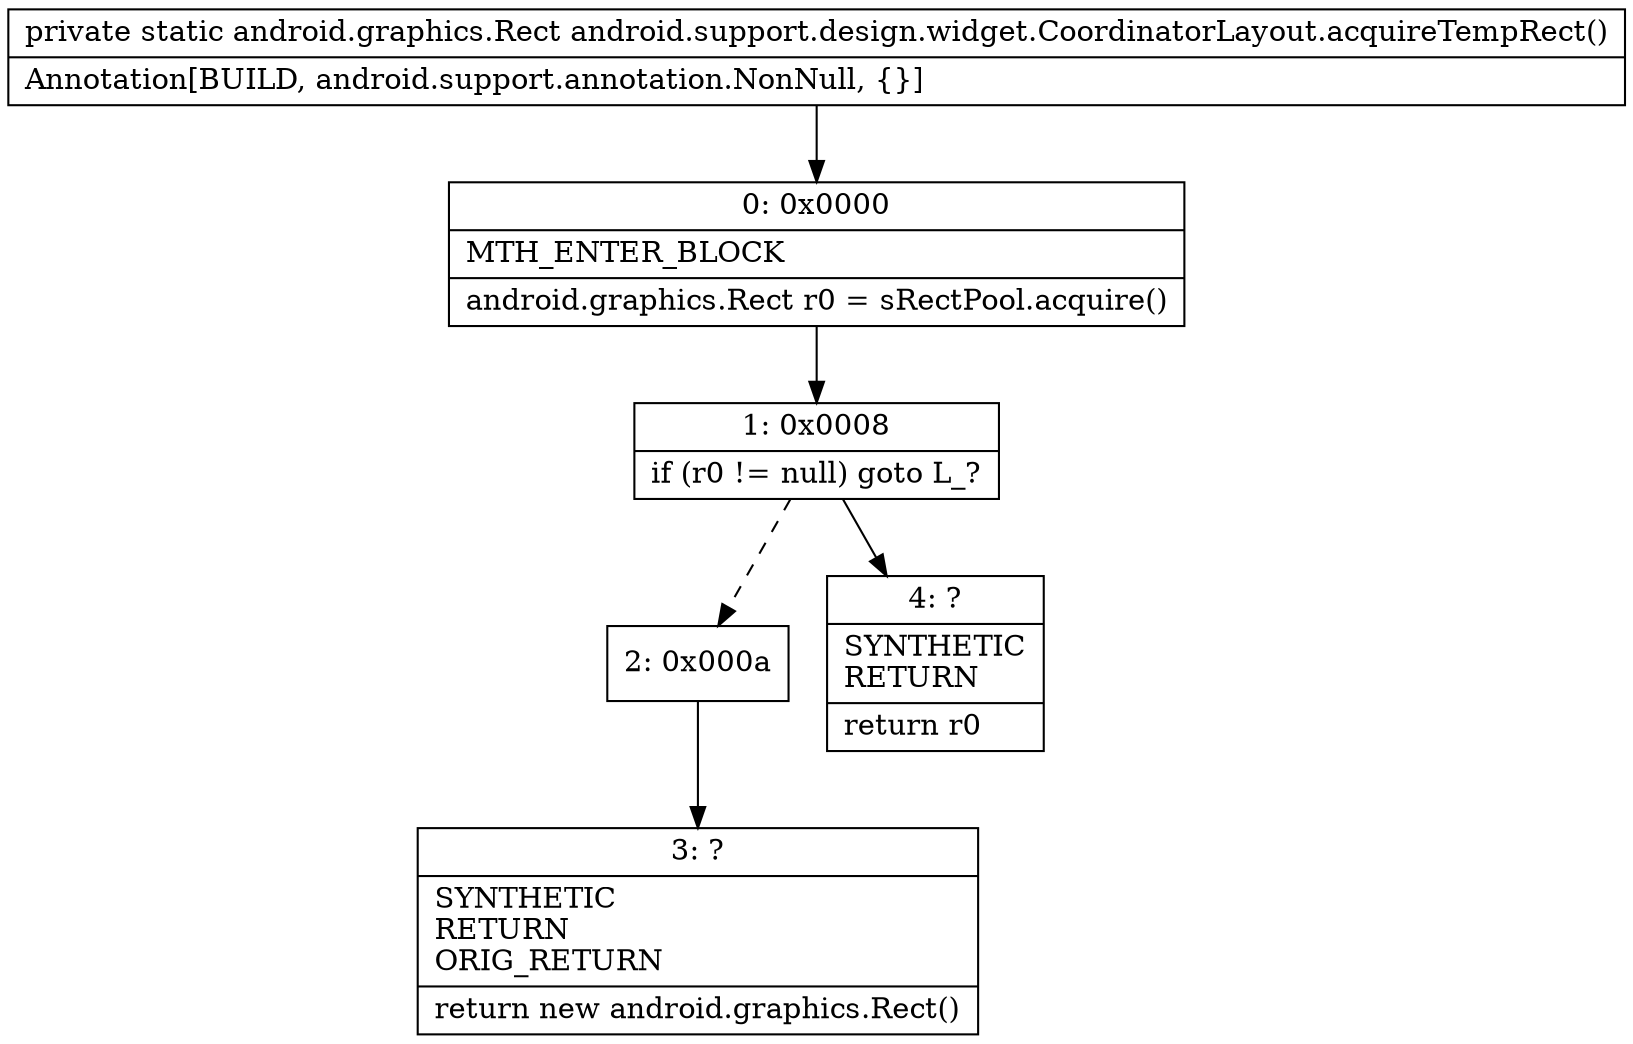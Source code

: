 digraph "CFG forandroid.support.design.widget.CoordinatorLayout.acquireTempRect()Landroid\/graphics\/Rect;" {
Node_0 [shape=record,label="{0\:\ 0x0000|MTH_ENTER_BLOCK\l|android.graphics.Rect r0 = sRectPool.acquire()\l}"];
Node_1 [shape=record,label="{1\:\ 0x0008|if (r0 != null) goto L_?\l}"];
Node_2 [shape=record,label="{2\:\ 0x000a}"];
Node_3 [shape=record,label="{3\:\ ?|SYNTHETIC\lRETURN\lORIG_RETURN\l|return new android.graphics.Rect()\l}"];
Node_4 [shape=record,label="{4\:\ ?|SYNTHETIC\lRETURN\l|return r0\l}"];
MethodNode[shape=record,label="{private static android.graphics.Rect android.support.design.widget.CoordinatorLayout.acquireTempRect()  | Annotation[BUILD, android.support.annotation.NonNull, \{\}]\l}"];
MethodNode -> Node_0;
Node_0 -> Node_1;
Node_1 -> Node_2[style=dashed];
Node_1 -> Node_4;
Node_2 -> Node_3;
}

